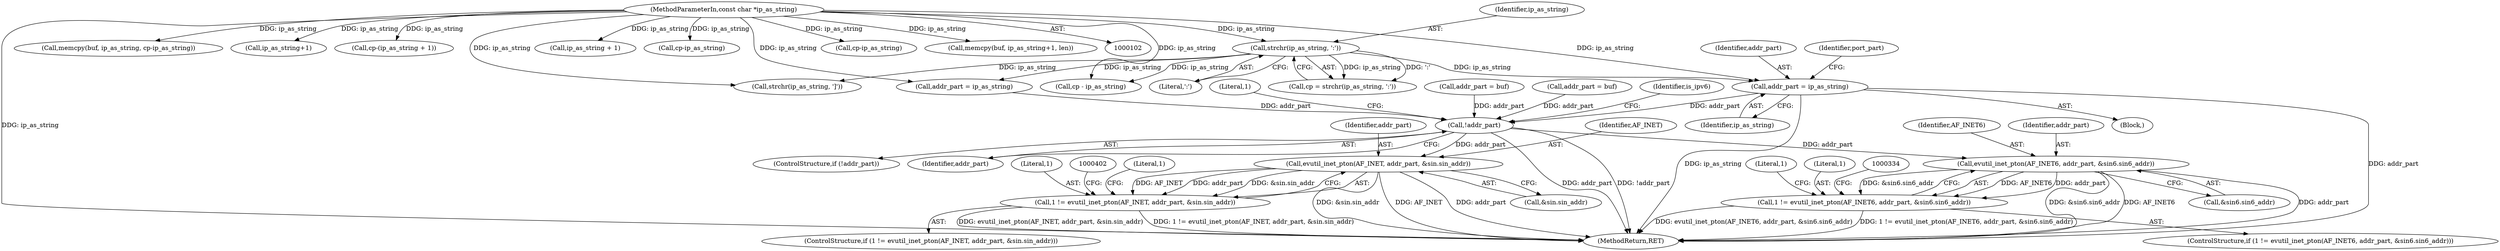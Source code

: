 digraph "0_libevent_329acc18a0768c21ba22522f01a5c7f46cacc4d5@pointer" {
"1000250" [label="(Call,addr_part = ip_as_string)"];
"1000115" [label="(Call,strchr(ip_as_string, ':'))"];
"1000103" [label="(MethodParameterIn,const char *ip_as_string)"];
"1000286" [label="(Call,!addr_part)"];
"1000321" [label="(Call,evutil_inet_pton(AF_INET6, addr_part, &sin6.sin6_addr))"];
"1000319" [label="(Call,1 != evutil_inet_pton(AF_INET6, addr_part, &sin6.sin6_addr))"];
"1000389" [label="(Call,evutil_inet_pton(AF_INET, addr_part, &sin.sin_addr))"];
"1000387" [label="(Call,1 != evutil_inet_pton(AF_INET, addr_part, &sin.sin_addr))"];
"1000392" [label="(Call,&sin.sin_addr)"];
"1000113" [label="(Call,cp = strchr(ip_as_string, ':'))"];
"1000199" [label="(Call,addr_part = ip_as_string)"];
"1000115" [label="(Call,strchr(ip_as_string, ':'))"];
"1000227" [label="(Call,memcpy(buf, ip_as_string, cp-ip_as_string))"];
"1000387" [label="(Call,1 != evutil_inet_pton(AF_INET, addr_part, &sin.sin_addr))"];
"1000322" [label="(Identifier,AF_INET6)"];
"1000324" [label="(Call,&sin6.sin6_addr)"];
"1000398" [label="(Literal,1)"];
"1000290" [label="(Literal,1)"];
"1000388" [label="(Literal,1)"];
"1000319" [label="(Call,1 != evutil_inet_pton(AF_INET6, addr_part, &sin6.sin6_addr))"];
"1000156" [label="(Call,ip_as_string+1)"];
"1000138" [label="(Call,cp-(ip_as_string + 1))"];
"1000240" [label="(Call,addr_part = buf)"];
"1000214" [label="(Call,cp - ip_as_string)"];
"1000285" [label="(ControlStructure,if (!addr_part))"];
"1000318" [label="(ControlStructure,if (1 != evutil_inet_pton(AF_INET6, addr_part, &sin6.sin6_addr)))"];
"1000386" [label="(ControlStructure,if (1 != evutil_inet_pton(AF_INET, addr_part, &sin.sin_addr)))"];
"1000286" [label="(Call,!addr_part)"];
"1000251" [label="(Identifier,addr_part)"];
"1000254" [label="(Identifier,port_part)"];
"1000428" [label="(MethodReturn,RET)"];
"1000140" [label="(Call,ip_as_string + 1)"];
"1000287" [label="(Identifier,addr_part)"];
"1000165" [label="(Call,addr_part = buf)"];
"1000252" [label="(Identifier,ip_as_string)"];
"1000116" [label="(Identifier,ip_as_string)"];
"1000250" [label="(Call,addr_part = ip_as_string)"];
"1000230" [label="(Call,cp-ip_as_string)"];
"1000390" [label="(Identifier,AF_INET)"];
"1000103" [label="(MethodParameterIn,const char *ip_as_string)"];
"1000117" [label="(Literal,':')"];
"1000330" [label="(Literal,1)"];
"1000323" [label="(Identifier,addr_part)"];
"1000129" [label="(Call,strchr(ip_as_string, ']'))"];
"1000320" [label="(Literal,1)"];
"1000321" [label="(Call,evutil_inet_pton(AF_INET6, addr_part, &sin6.sin6_addr))"];
"1000389" [label="(Call,evutil_inet_pton(AF_INET, addr_part, &sin.sin_addr))"];
"1000249" [label="(Block,)"];
"1000236" [label="(Call,cp-ip_as_string)"];
"1000292" [label="(Identifier,is_ipv6)"];
"1000154" [label="(Call,memcpy(buf, ip_as_string+1, len))"];
"1000391" [label="(Identifier,addr_part)"];
"1000250" -> "1000249"  [label="AST: "];
"1000250" -> "1000252"  [label="CFG: "];
"1000251" -> "1000250"  [label="AST: "];
"1000252" -> "1000250"  [label="AST: "];
"1000254" -> "1000250"  [label="CFG: "];
"1000250" -> "1000428"  [label="DDG: addr_part"];
"1000250" -> "1000428"  [label="DDG: ip_as_string"];
"1000115" -> "1000250"  [label="DDG: ip_as_string"];
"1000103" -> "1000250"  [label="DDG: ip_as_string"];
"1000250" -> "1000286"  [label="DDG: addr_part"];
"1000115" -> "1000113"  [label="AST: "];
"1000115" -> "1000117"  [label="CFG: "];
"1000116" -> "1000115"  [label="AST: "];
"1000117" -> "1000115"  [label="AST: "];
"1000113" -> "1000115"  [label="CFG: "];
"1000115" -> "1000113"  [label="DDG: ip_as_string"];
"1000115" -> "1000113"  [label="DDG: ':'"];
"1000103" -> "1000115"  [label="DDG: ip_as_string"];
"1000115" -> "1000129"  [label="DDG: ip_as_string"];
"1000115" -> "1000199"  [label="DDG: ip_as_string"];
"1000115" -> "1000214"  [label="DDG: ip_as_string"];
"1000103" -> "1000102"  [label="AST: "];
"1000103" -> "1000428"  [label="DDG: ip_as_string"];
"1000103" -> "1000129"  [label="DDG: ip_as_string"];
"1000103" -> "1000138"  [label="DDG: ip_as_string"];
"1000103" -> "1000140"  [label="DDG: ip_as_string"];
"1000103" -> "1000154"  [label="DDG: ip_as_string"];
"1000103" -> "1000156"  [label="DDG: ip_as_string"];
"1000103" -> "1000199"  [label="DDG: ip_as_string"];
"1000103" -> "1000214"  [label="DDG: ip_as_string"];
"1000103" -> "1000227"  [label="DDG: ip_as_string"];
"1000103" -> "1000230"  [label="DDG: ip_as_string"];
"1000103" -> "1000236"  [label="DDG: ip_as_string"];
"1000286" -> "1000285"  [label="AST: "];
"1000286" -> "1000287"  [label="CFG: "];
"1000287" -> "1000286"  [label="AST: "];
"1000290" -> "1000286"  [label="CFG: "];
"1000292" -> "1000286"  [label="CFG: "];
"1000286" -> "1000428"  [label="DDG: !addr_part"];
"1000286" -> "1000428"  [label="DDG: addr_part"];
"1000199" -> "1000286"  [label="DDG: addr_part"];
"1000165" -> "1000286"  [label="DDG: addr_part"];
"1000240" -> "1000286"  [label="DDG: addr_part"];
"1000286" -> "1000321"  [label="DDG: addr_part"];
"1000286" -> "1000389"  [label="DDG: addr_part"];
"1000321" -> "1000319"  [label="AST: "];
"1000321" -> "1000324"  [label="CFG: "];
"1000322" -> "1000321"  [label="AST: "];
"1000323" -> "1000321"  [label="AST: "];
"1000324" -> "1000321"  [label="AST: "];
"1000319" -> "1000321"  [label="CFG: "];
"1000321" -> "1000428"  [label="DDG: &sin6.sin6_addr"];
"1000321" -> "1000428"  [label="DDG: AF_INET6"];
"1000321" -> "1000428"  [label="DDG: addr_part"];
"1000321" -> "1000319"  [label="DDG: AF_INET6"];
"1000321" -> "1000319"  [label="DDG: addr_part"];
"1000321" -> "1000319"  [label="DDG: &sin6.sin6_addr"];
"1000319" -> "1000318"  [label="AST: "];
"1000320" -> "1000319"  [label="AST: "];
"1000330" -> "1000319"  [label="CFG: "];
"1000334" -> "1000319"  [label="CFG: "];
"1000319" -> "1000428"  [label="DDG: 1 != evutil_inet_pton(AF_INET6, addr_part, &sin6.sin6_addr)"];
"1000319" -> "1000428"  [label="DDG: evutil_inet_pton(AF_INET6, addr_part, &sin6.sin6_addr)"];
"1000389" -> "1000387"  [label="AST: "];
"1000389" -> "1000392"  [label="CFG: "];
"1000390" -> "1000389"  [label="AST: "];
"1000391" -> "1000389"  [label="AST: "];
"1000392" -> "1000389"  [label="AST: "];
"1000387" -> "1000389"  [label="CFG: "];
"1000389" -> "1000428"  [label="DDG: &sin.sin_addr"];
"1000389" -> "1000428"  [label="DDG: AF_INET"];
"1000389" -> "1000428"  [label="DDG: addr_part"];
"1000389" -> "1000387"  [label="DDG: AF_INET"];
"1000389" -> "1000387"  [label="DDG: addr_part"];
"1000389" -> "1000387"  [label="DDG: &sin.sin_addr"];
"1000387" -> "1000386"  [label="AST: "];
"1000388" -> "1000387"  [label="AST: "];
"1000398" -> "1000387"  [label="CFG: "];
"1000402" -> "1000387"  [label="CFG: "];
"1000387" -> "1000428"  [label="DDG: evutil_inet_pton(AF_INET, addr_part, &sin.sin_addr)"];
"1000387" -> "1000428"  [label="DDG: 1 != evutil_inet_pton(AF_INET, addr_part, &sin.sin_addr)"];
}
